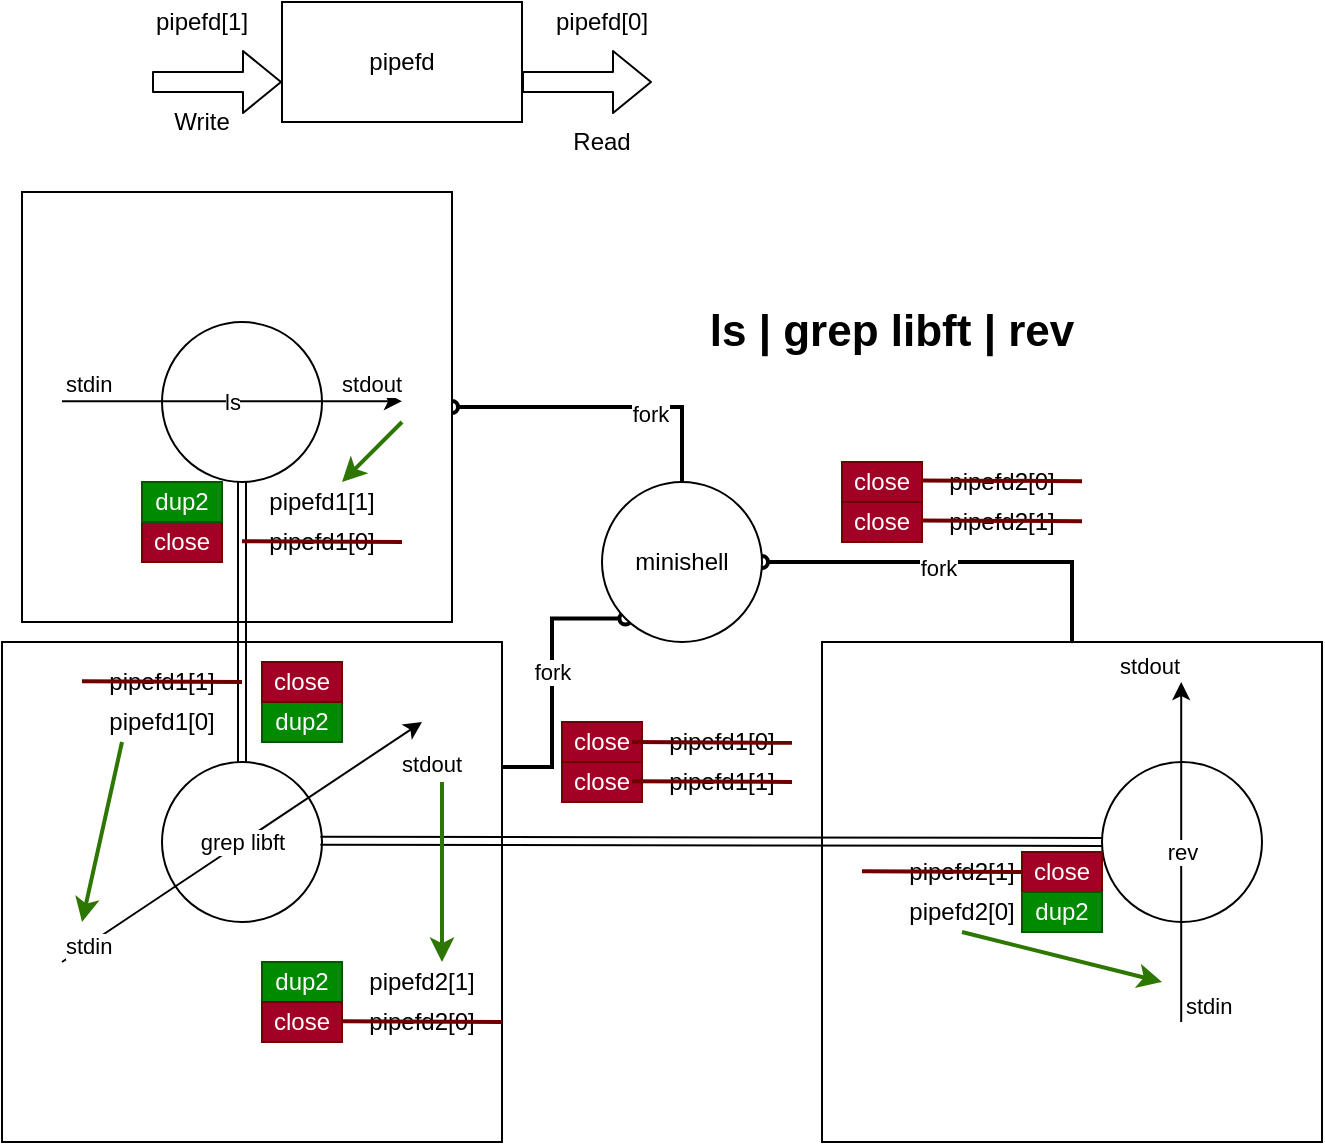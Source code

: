 <mxfile>
    <diagram id="8D6o-nj5cP6X0jyl-FAh" name="Page-1">
        <mxGraphModel dx="509" dy="324" grid="1" gridSize="10" guides="1" tooltips="1" connect="1" arrows="1" fold="1" page="1" pageScale="1" pageWidth="850" pageHeight="1100" math="0" shadow="0">
            <root>
                <mxCell id="0"/>
                <mxCell id="1" parent="0"/>
                <mxCell id="94" value="pipefd2[0]" style="text;html=1;strokeColor=none;fillColor=none;align=center;verticalAlign=middle;whiteSpace=wrap;" vertex="1" parent="1">
                    <mxGeometry x="510" y="270" width="40" height="20" as="geometry"/>
                </mxCell>
                <mxCell id="95" value="pipefd2[1]" style="text;html=1;strokeColor=none;fillColor=none;align=center;verticalAlign=middle;whiteSpace=wrap;" vertex="1" parent="1">
                    <mxGeometry x="510" y="290" width="40" height="20" as="geometry"/>
                </mxCell>
                <mxCell id="84" value="pipefd1[1]" style="text;html=1;strokeColor=none;fillColor=none;align=center;verticalAlign=middle;whiteSpace=wrap;" vertex="1" parent="1">
                    <mxGeometry x="370" y="420" width="40" height="20" as="geometry"/>
                </mxCell>
                <mxCell id="67" value="" style="whiteSpace=wrap;html=1;aspect=fixed;" vertex="1" parent="1">
                    <mxGeometry x="30" y="360" width="250" height="250" as="geometry"/>
                </mxCell>
                <mxCell id="61" value="" style="whiteSpace=wrap;html=1;aspect=fixed;" vertex="1" parent="1">
                    <mxGeometry x="440" y="360" width="250" height="250" as="geometry"/>
                </mxCell>
                <mxCell id="109" style="edgeStyle=orthogonalEdgeStyle;rounded=0;orthogonalLoop=1;jettySize=auto;html=1;exitX=1;exitY=0.5;exitDx=0;exitDy=0;entryX=0.5;entryY=0;entryDx=0;entryDy=0;startArrow=oval;startFill=0;endArrow=none;endFill=0;strokeWidth=2;" edge="1" parent="1" source="60" target="12">
                    <mxGeometry relative="1" as="geometry"/>
                </mxCell>
                <mxCell id="110" value="fork&lt;br&gt;" style="edgeLabel;html=1;align=center;verticalAlign=middle;resizable=0;points=[];" vertex="1" connectable="0" parent="109">
                    <mxGeometry x="0.295" y="-3" relative="1" as="geometry">
                        <mxPoint as="offset"/>
                    </mxGeometry>
                </mxCell>
                <mxCell id="60" value="" style="whiteSpace=wrap;html=1;aspect=fixed;" vertex="1" parent="1">
                    <mxGeometry x="40" y="135" width="215" height="215" as="geometry"/>
                </mxCell>
                <mxCell id="2" value="pipefd" style="whiteSpace=wrap;html=1;" vertex="1" parent="1">
                    <mxGeometry x="170" y="40" width="120" height="60" as="geometry"/>
                </mxCell>
                <mxCell id="3" value="pipefd[1]" style="text;html=1;strokeColor=none;fillColor=none;align=center;verticalAlign=middle;whiteSpace=wrap;" vertex="1" parent="1">
                    <mxGeometry x="110" y="40" width="40" height="20" as="geometry"/>
                </mxCell>
                <mxCell id="4" value="pipefd[0]" style="text;html=1;strokeColor=none;fillColor=none;align=center;verticalAlign=middle;whiteSpace=wrap;" vertex="1" parent="1">
                    <mxGeometry x="310" y="40" width="40" height="20" as="geometry"/>
                </mxCell>
                <mxCell id="6" value="" style="shape=flexArrow;endArrow=classic;html=1;" edge="1" parent="1">
                    <mxGeometry width="50" height="50" relative="1" as="geometry">
                        <mxPoint x="105" y="80" as="sourcePoint"/>
                        <mxPoint x="170" y="80" as="targetPoint"/>
                    </mxGeometry>
                </mxCell>
                <mxCell id="8" value="" style="shape=flexArrow;endArrow=classic;html=1;" edge="1" parent="1">
                    <mxGeometry width="50" height="50" relative="1" as="geometry">
                        <mxPoint x="290" y="80" as="sourcePoint"/>
                        <mxPoint x="355" y="80" as="targetPoint"/>
                    </mxGeometry>
                </mxCell>
                <mxCell id="9" value="" style="ellipse;whiteSpace=wrap;html=1;aspect=fixed;" vertex="1" parent="1">
                    <mxGeometry x="110" y="200" width="80" height="80" as="geometry"/>
                </mxCell>
                <mxCell id="10" value="" style="ellipse;whiteSpace=wrap;html=1;aspect=fixed;" vertex="1" parent="1">
                    <mxGeometry x="110" y="420" width="80" height="80" as="geometry"/>
                </mxCell>
                <mxCell id="11" value="" style="ellipse;whiteSpace=wrap;html=1;aspect=fixed;" vertex="1" parent="1">
                    <mxGeometry x="580" y="420" width="80" height="80" as="geometry"/>
                </mxCell>
                <mxCell id="111" style="edgeStyle=orthogonalEdgeStyle;rounded=0;orthogonalLoop=1;jettySize=auto;html=1;exitX=0;exitY=1;exitDx=0;exitDy=0;entryX=1;entryY=0.25;entryDx=0;entryDy=0;startArrow=oval;startFill=0;endArrow=none;endFill=0;strokeWidth=2;" edge="1" parent="1" source="12" target="67">
                    <mxGeometry relative="1" as="geometry"/>
                </mxCell>
                <mxCell id="112" value="fork&lt;br&gt;" style="edgeLabel;html=1;align=center;verticalAlign=middle;resizable=0;points=[];" vertex="1" connectable="0" parent="111">
                    <mxGeometry x="-0.071" relative="1" as="geometry">
                        <mxPoint as="offset"/>
                    </mxGeometry>
                </mxCell>
                <mxCell id="113" style="edgeStyle=orthogonalEdgeStyle;rounded=0;orthogonalLoop=1;jettySize=auto;html=1;exitX=1;exitY=0.5;exitDx=0;exitDy=0;entryX=0.5;entryY=0;entryDx=0;entryDy=0;startArrow=oval;startFill=0;endArrow=none;endFill=0;strokeWidth=2;" edge="1" parent="1" source="12" target="61">
                    <mxGeometry relative="1" as="geometry"/>
                </mxCell>
                <mxCell id="114" value="fork&lt;br&gt;" style="edgeLabel;html=1;align=center;verticalAlign=middle;resizable=0;points=[];" vertex="1" connectable="0" parent="113">
                    <mxGeometry x="-0.095" y="-3" relative="1" as="geometry">
                        <mxPoint as="offset"/>
                    </mxGeometry>
                </mxCell>
                <mxCell id="12" value="minishell" style="ellipse;whiteSpace=wrap;html=1;aspect=fixed;" vertex="1" parent="1">
                    <mxGeometry x="330" y="280" width="80" height="80" as="geometry"/>
                </mxCell>
                <mxCell id="16" value="" style="shape=link;html=1;entryX=0.5;entryY=1;entryDx=0;entryDy=0;exitX=0.5;exitY=0;exitDx=0;exitDy=0;" edge="1" parent="1" source="10" target="9">
                    <mxGeometry width="100" relative="1" as="geometry">
                        <mxPoint x="110" y="330" as="sourcePoint"/>
                        <mxPoint x="210" y="330" as="targetPoint"/>
                    </mxGeometry>
                </mxCell>
                <mxCell id="18" value="" style="shape=link;html=1;exitX=0.99;exitY=0.62;exitDx=0;exitDy=0;exitPerimeter=0;" edge="1" parent="1" target="11">
                    <mxGeometry width="100" relative="1" as="geometry">
                        <mxPoint x="189.2" y="459.4" as="sourcePoint"/>
                        <mxPoint x="360" y="461" as="targetPoint"/>
                    </mxGeometry>
                </mxCell>
                <mxCell id="20" value="pipefd2[1]" style="text;html=1;strokeColor=none;fillColor=none;align=center;verticalAlign=middle;whiteSpace=wrap;" vertex="1" parent="1">
                    <mxGeometry x="220" y="520" width="40" height="20" as="geometry"/>
                </mxCell>
                <mxCell id="21" value="pipefd1[1]" style="text;html=1;strokeColor=none;fillColor=none;align=center;verticalAlign=middle;whiteSpace=wrap;" vertex="1" parent="1">
                    <mxGeometry x="170" y="280" width="40" height="20" as="geometry"/>
                </mxCell>
                <mxCell id="32" value="ls&lt;br&gt;" style="endArrow=classic;html=1;" edge="1" parent="1">
                    <mxGeometry relative="1" as="geometry">
                        <mxPoint x="60" y="239.6" as="sourcePoint"/>
                        <mxPoint x="230" y="239.6" as="targetPoint"/>
                    </mxGeometry>
                </mxCell>
                <mxCell id="34" value="stdin" style="edgeLabel;resizable=0;html=1;align=left;verticalAlign=bottom;" connectable="0" vertex="1" parent="32">
                    <mxGeometry x="-1" relative="1" as="geometry"/>
                </mxCell>
                <mxCell id="35" value="stdout" style="edgeLabel;resizable=0;html=1;align=right;verticalAlign=bottom;" connectable="0" vertex="1" parent="32">
                    <mxGeometry x="1" relative="1" as="geometry"/>
                </mxCell>
                <mxCell id="36" value="pipefd1[0]" style="text;html=1;align=center;verticalAlign=middle;whiteSpace=wrap;" vertex="1" parent="1">
                    <mxGeometry x="170" y="300" width="40" height="20" as="geometry"/>
                </mxCell>
                <mxCell id="37" value="pipefd2[0]" style="text;html=1;strokeColor=none;fillColor=none;align=center;verticalAlign=middle;whiteSpace=wrap;" vertex="1" parent="1">
                    <mxGeometry x="220" y="540" width="40" height="20" as="geometry"/>
                </mxCell>
                <mxCell id="38" value="grep libft" style="endArrow=classic;html=1;" edge="1" parent="1">
                    <mxGeometry relative="1" as="geometry">
                        <mxPoint x="60" y="520" as="sourcePoint"/>
                        <mxPoint x="240" y="400" as="targetPoint"/>
                    </mxGeometry>
                </mxCell>
                <mxCell id="40" value="stdin" style="edgeLabel;resizable=0;html=1;align=left;verticalAlign=bottom;" connectable="0" vertex="1" parent="38">
                    <mxGeometry x="-1" relative="1" as="geometry"/>
                </mxCell>
                <mxCell id="41" value="stdout" style="edgeLabel;resizable=0;html=1;align=right;verticalAlign=bottom;" connectable="0" vertex="1" parent="38">
                    <mxGeometry x="1" relative="1" as="geometry">
                        <mxPoint x="20.28" y="29.82" as="offset"/>
                    </mxGeometry>
                </mxCell>
                <mxCell id="44" value="rev" style="endArrow=classic;html=1;" edge="1" parent="1">
                    <mxGeometry relative="1" as="geometry">
                        <mxPoint x="619.6" y="550" as="sourcePoint"/>
                        <mxPoint x="619.6" y="380" as="targetPoint"/>
                    </mxGeometry>
                </mxCell>
                <mxCell id="46" value="stdin" style="edgeLabel;resizable=0;html=1;align=left;verticalAlign=bottom;" connectable="0" vertex="1" parent="44">
                    <mxGeometry x="-1" relative="1" as="geometry"/>
                </mxCell>
                <mxCell id="47" value="stdout" style="edgeLabel;resizable=0;html=1;align=right;verticalAlign=bottom;" connectable="0" vertex="1" parent="44">
                    <mxGeometry x="1" relative="1" as="geometry"/>
                </mxCell>
                <mxCell id="53" value="" style="endArrow=none;html=1;strokeWidth=2;fillColor=#a20025;strokeColor=#6F0000;" edge="1" parent="1">
                    <mxGeometry width="50" height="50" relative="1" as="geometry">
                        <mxPoint x="150" y="309.6" as="sourcePoint"/>
                        <mxPoint x="230" y="310" as="targetPoint"/>
                    </mxGeometry>
                </mxCell>
                <mxCell id="55" value="close" style="text;html=1;strokeColor=#6F0000;fillColor=#a20025;align=center;verticalAlign=middle;whiteSpace=wrap;rounded=0;fontColor=#ffffff;" vertex="1" parent="1">
                    <mxGeometry x="100" y="300" width="40" height="20" as="geometry"/>
                </mxCell>
                <mxCell id="56" value="dup2" style="text;html=1;strokeColor=#005700;fillColor=#008a00;align=center;verticalAlign=middle;whiteSpace=wrap;rounded=0;fontColor=#ffffff;" vertex="1" parent="1">
                    <mxGeometry x="100" y="280" width="40" height="20" as="geometry"/>
                </mxCell>
                <mxCell id="58" value="" style="endArrow=none;startArrow=classic;html=1;fillColor=#60a917;strokeColor=#2D7600;strokeWidth=2;endFill=0;" edge="1" parent="1">
                    <mxGeometry width="50" height="50" relative="1" as="geometry">
                        <mxPoint x="200" y="280" as="sourcePoint"/>
                        <mxPoint x="230" y="250" as="targetPoint"/>
                    </mxGeometry>
                </mxCell>
                <mxCell id="69" value="dup2" style="text;html=1;strokeColor=#005700;fillColor=#008a00;align=center;verticalAlign=middle;whiteSpace=wrap;rounded=0;fontColor=#ffffff;" vertex="1" parent="1">
                    <mxGeometry x="160" y="390" width="40" height="20" as="geometry"/>
                </mxCell>
                <mxCell id="70" value="close" style="text;html=1;strokeColor=#6F0000;fillColor=#a20025;align=center;verticalAlign=middle;whiteSpace=wrap;rounded=0;fontColor=#ffffff;" vertex="1" parent="1">
                    <mxGeometry x="160" y="370" width="40" height="20" as="geometry"/>
                </mxCell>
                <mxCell id="71" value="pipefd1[1]" style="text;html=1;strokeColor=none;fillColor=none;align=center;verticalAlign=middle;whiteSpace=wrap;" vertex="1" parent="1">
                    <mxGeometry x="90" y="370" width="40" height="20" as="geometry"/>
                </mxCell>
                <mxCell id="72" value="pipefd1[0]" style="text;html=1;align=center;verticalAlign=middle;whiteSpace=wrap;" vertex="1" parent="1">
                    <mxGeometry x="90" y="390" width="40" height="20" as="geometry"/>
                </mxCell>
                <mxCell id="73" value="" style="endArrow=none;html=1;strokeWidth=2;fillColor=#a20025;strokeColor=#6F0000;" edge="1" parent="1">
                    <mxGeometry width="50" height="50" relative="1" as="geometry">
                        <mxPoint x="70" y="379.6" as="sourcePoint"/>
                        <mxPoint x="150" y="380" as="targetPoint"/>
                    </mxGeometry>
                </mxCell>
                <mxCell id="75" value="" style="endArrow=none;startArrow=classic;html=1;strokeWidth=2;fillColor=#60a917;strokeColor=#2D7600;entryX=0;entryY=1;entryDx=0;entryDy=0;endFill=0;" edge="1" parent="1" target="72">
                    <mxGeometry width="50" height="50" relative="1" as="geometry">
                        <mxPoint x="70" y="500" as="sourcePoint"/>
                        <mxPoint x="90" y="420" as="targetPoint"/>
                    </mxGeometry>
                </mxCell>
                <mxCell id="76" value="pipefd1[0]" style="text;html=1;align=center;verticalAlign=middle;whiteSpace=wrap;" vertex="1" parent="1">
                    <mxGeometry x="370" y="400" width="40" height="20" as="geometry"/>
                </mxCell>
                <mxCell id="77" value="dup2" style="text;html=1;strokeColor=#005700;fillColor=#008a00;align=center;verticalAlign=middle;whiteSpace=wrap;rounded=0;fontColor=#ffffff;" vertex="1" parent="1">
                    <mxGeometry x="160" y="520" width="40" height="20" as="geometry"/>
                </mxCell>
                <mxCell id="78" value="close" style="text;html=1;strokeColor=#6F0000;fillColor=#a20025;align=center;verticalAlign=middle;whiteSpace=wrap;rounded=0;fontColor=#ffffff;" vertex="1" parent="1">
                    <mxGeometry x="160" y="540" width="40" height="20" as="geometry"/>
                </mxCell>
                <mxCell id="79" value="" style="endArrow=none;startArrow=classic;html=1;strokeWidth=2;fillColor=#60a917;strokeColor=#2D7600;entryX=0;entryY=1;entryDx=0;entryDy=0;exitX=0.75;exitY=0;exitDx=0;exitDy=0;endFill=0;" edge="1" parent="1" source="20">
                    <mxGeometry width="50" height="50" relative="1" as="geometry">
                        <mxPoint x="230" y="520" as="sourcePoint"/>
                        <mxPoint x="250" y="430" as="targetPoint"/>
                    </mxGeometry>
                </mxCell>
                <mxCell id="80" value="" style="endArrow=none;html=1;strokeWidth=2;fillColor=#a20025;strokeColor=#6F0000;" edge="1" parent="1">
                    <mxGeometry width="50" height="50" relative="1" as="geometry">
                        <mxPoint x="200" y="549.6" as="sourcePoint"/>
                        <mxPoint x="280" y="550" as="targetPoint"/>
                    </mxGeometry>
                </mxCell>
                <mxCell id="81" value="close" style="text;html=1;strokeColor=#6F0000;fillColor=#a20025;align=center;verticalAlign=middle;whiteSpace=wrap;rounded=0;fontColor=#ffffff;" vertex="1" parent="1">
                    <mxGeometry x="310" y="400" width="40" height="20" as="geometry"/>
                </mxCell>
                <mxCell id="82" value="" style="endArrow=none;html=1;strokeWidth=2;fillColor=#a20025;strokeColor=#6F0000;" edge="1" parent="1">
                    <mxGeometry width="50" height="50" relative="1" as="geometry">
                        <mxPoint x="345" y="410" as="sourcePoint"/>
                        <mxPoint x="425" y="410.4" as="targetPoint"/>
                    </mxGeometry>
                </mxCell>
                <mxCell id="83" value="close" style="text;html=1;strokeColor=#6F0000;fillColor=#a20025;align=center;verticalAlign=middle;whiteSpace=wrap;rounded=0;fontColor=#ffffff;" vertex="1" parent="1">
                    <mxGeometry x="310" y="420" width="40" height="20" as="geometry"/>
                </mxCell>
                <mxCell id="85" value="" style="endArrow=none;html=1;strokeWidth=2;fillColor=#a20025;strokeColor=#6F0000;" edge="1" parent="1">
                    <mxGeometry width="50" height="50" relative="1" as="geometry">
                        <mxPoint x="345" y="429.6" as="sourcePoint"/>
                        <mxPoint x="425" y="430" as="targetPoint"/>
                    </mxGeometry>
                </mxCell>
                <mxCell id="86" value="close" style="text;html=1;strokeColor=#6F0000;fillColor=#a20025;align=center;verticalAlign=middle;whiteSpace=wrap;rounded=0;fontColor=#ffffff;" vertex="1" parent="1">
                    <mxGeometry x="540" y="465" width="40" height="20" as="geometry"/>
                </mxCell>
                <mxCell id="87" value="dup2" style="text;html=1;strokeColor=#005700;fillColor=#008a00;align=center;verticalAlign=middle;whiteSpace=wrap;rounded=0;fontColor=#ffffff;" vertex="1" parent="1">
                    <mxGeometry x="540" y="485" width="40" height="20" as="geometry"/>
                </mxCell>
                <mxCell id="88" value="pipefd2[1]" style="text;html=1;strokeColor=none;fillColor=none;align=center;verticalAlign=middle;whiteSpace=wrap;" vertex="1" parent="1">
                    <mxGeometry x="490" y="465" width="40" height="20" as="geometry"/>
                </mxCell>
                <mxCell id="89" value="pipefd2[0]" style="text;html=1;strokeColor=none;fillColor=none;align=center;verticalAlign=middle;whiteSpace=wrap;" vertex="1" parent="1">
                    <mxGeometry x="490" y="485" width="40" height="20" as="geometry"/>
                </mxCell>
                <mxCell id="90" value="" style="endArrow=none;startArrow=classic;html=1;strokeWidth=2;fillColor=#60a917;strokeColor=#2D7600;endFill=0;" edge="1" parent="1">
                    <mxGeometry width="50" height="50" relative="1" as="geometry">
                        <mxPoint x="610" y="530" as="sourcePoint"/>
                        <mxPoint x="510" y="505" as="targetPoint"/>
                    </mxGeometry>
                </mxCell>
                <mxCell id="91" value="" style="endArrow=none;html=1;strokeWidth=2;fillColor=#a20025;strokeColor=#6F0000;" edge="1" parent="1">
                    <mxGeometry width="50" height="50" relative="1" as="geometry">
                        <mxPoint x="460" y="474.6" as="sourcePoint"/>
                        <mxPoint x="540" y="475" as="targetPoint"/>
                    </mxGeometry>
                </mxCell>
                <mxCell id="92" value="close" style="text;html=1;strokeColor=#6F0000;fillColor=#a20025;align=center;verticalAlign=middle;whiteSpace=wrap;rounded=0;fontColor=#ffffff;" vertex="1" parent="1">
                    <mxGeometry x="450" y="270" width="40" height="20" as="geometry"/>
                </mxCell>
                <mxCell id="93" value="close" style="text;html=1;strokeColor=#6F0000;fillColor=#a20025;align=center;verticalAlign=middle;whiteSpace=wrap;rounded=0;fontColor=#ffffff;" vertex="1" parent="1">
                    <mxGeometry x="450" y="290" width="40" height="20" as="geometry"/>
                </mxCell>
                <mxCell id="105" value="" style="endArrow=none;html=1;strokeWidth=2;fillColor=#a20025;strokeColor=#6F0000;" edge="1" parent="1">
                    <mxGeometry width="50" height="50" relative="1" as="geometry">
                        <mxPoint x="490" y="279.2" as="sourcePoint"/>
                        <mxPoint x="570" y="279.6" as="targetPoint"/>
                    </mxGeometry>
                </mxCell>
                <mxCell id="106" value="" style="endArrow=none;html=1;strokeWidth=2;fillColor=#a20025;strokeColor=#6F0000;" edge="1" parent="1">
                    <mxGeometry width="50" height="50" relative="1" as="geometry">
                        <mxPoint x="490" y="299.2" as="sourcePoint"/>
                        <mxPoint x="570" y="299.6" as="targetPoint"/>
                    </mxGeometry>
                </mxCell>
                <mxCell id="115" value="&lt;font size=&quot;1&quot;&gt;&lt;b style=&quot;font-size: 22px&quot;&gt;ls | grep libft | rev&lt;/b&gt;&lt;/font&gt;" style="text;html=1;strokeColor=none;fillColor=none;align=center;verticalAlign=middle;whiteSpace=wrap;rounded=0;" vertex="1" parent="1">
                    <mxGeometry x="350" y="190" width="250" height="30" as="geometry"/>
                </mxCell>
                <mxCell id="116" value="Write" style="text;html=1;strokeColor=none;fillColor=none;align=center;verticalAlign=middle;whiteSpace=wrap;rounded=0;" vertex="1" parent="1">
                    <mxGeometry x="110" y="90" width="40" height="20" as="geometry"/>
                </mxCell>
                <mxCell id="117" value="Read&lt;br&gt;" style="text;html=1;strokeColor=none;fillColor=none;align=center;verticalAlign=middle;whiteSpace=wrap;rounded=0;" vertex="1" parent="1">
                    <mxGeometry x="310" y="100" width="40" height="20" as="geometry"/>
                </mxCell>
            </root>
        </mxGraphModel>
    </diagram>
</mxfile>